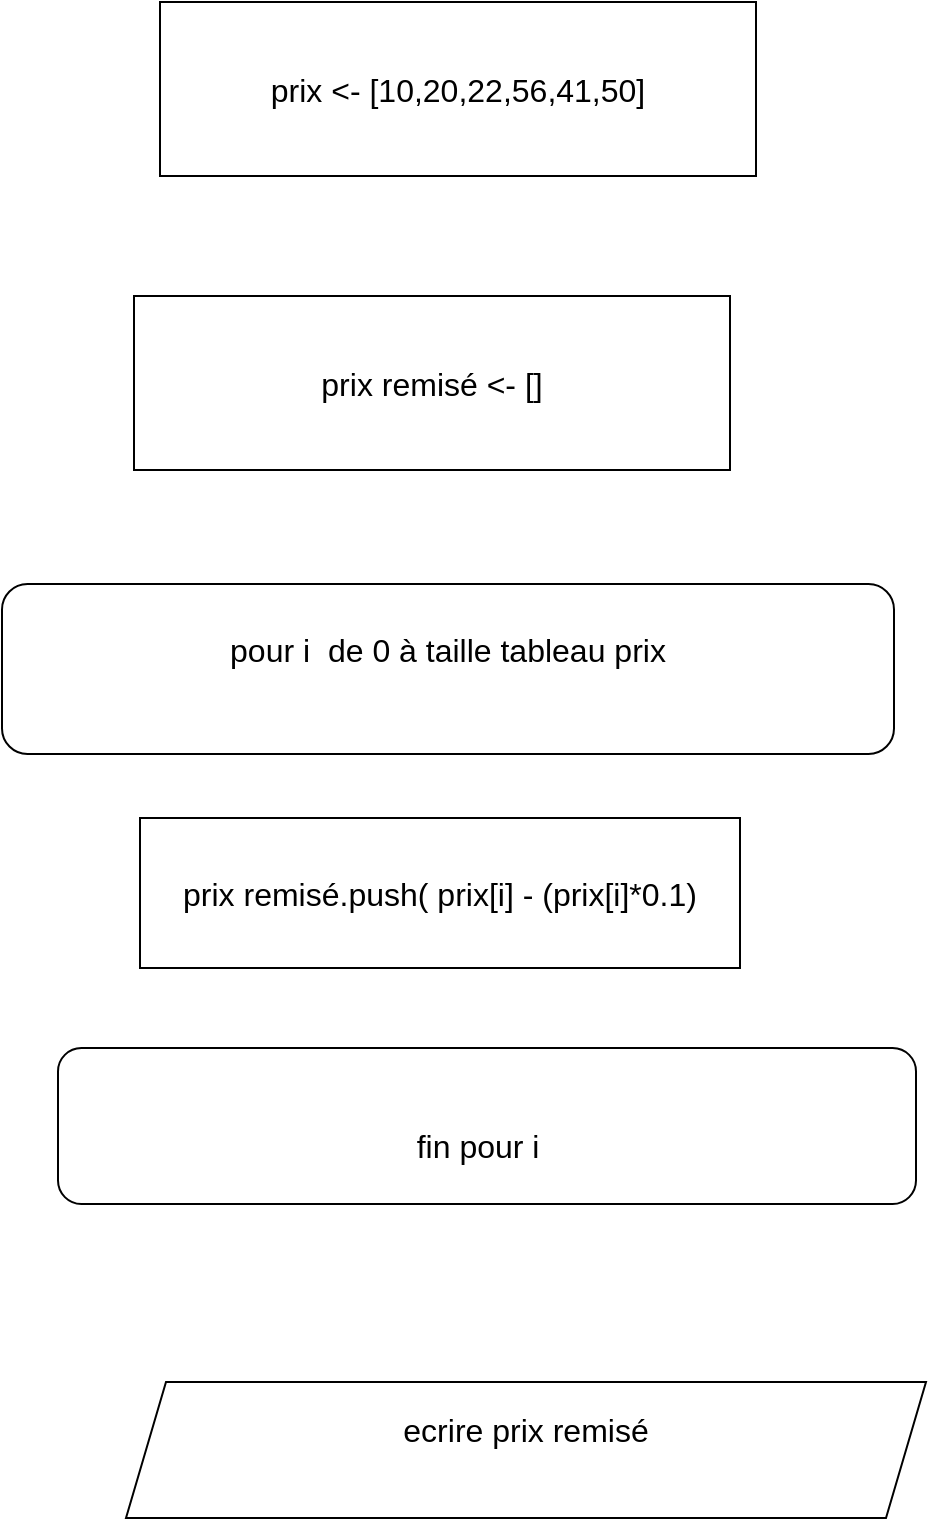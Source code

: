 <mxfile version="22.1.5" type="github">
  <diagram name="Page-1" id="hX3njrNeLMJxXCk_QEPV">
    <mxGraphModel dx="1674" dy="1608" grid="0" gridSize="10" guides="1" tooltips="1" connect="1" arrows="1" fold="1" page="0" pageScale="1" pageWidth="827" pageHeight="1169" math="0" shadow="0">
      <root>
        <mxCell id="0" />
        <mxCell id="1" parent="0" />
        <mxCell id="JGOCP85wa1aESRFla-1a-1" value="prix &amp;lt;- [10,20,22,56,41,50]" style="rounded=0;whiteSpace=wrap;html=1;fontSize=16;" vertex="1" parent="1">
          <mxGeometry x="243" y="-690" width="298" height="87" as="geometry" />
        </mxCell>
        <mxCell id="JGOCP85wa1aESRFla-1a-2" value="prix remisé.push( prix[i] - (prix[i]*0.1)" style="rounded=0;whiteSpace=wrap;html=1;fontSize=16;" vertex="1" parent="1">
          <mxGeometry x="233" y="-282" width="300" height="75" as="geometry" />
        </mxCell>
        <mxCell id="JGOCP85wa1aESRFla-1a-3" value="&#xa;&lt;span style=&quot;color: rgb(0, 0, 0); font-family: Helvetica; font-size: 16px; font-style: normal; font-variant-ligatures: normal; font-variant-caps: normal; font-weight: 400; letter-spacing: normal; orphans: 2; text-align: center; text-indent: 0px; text-transform: none; widows: 2; word-spacing: 0px; -webkit-text-stroke-width: 0px; background-color: rgb(255, 255, 255); text-decoration-thickness: initial; text-decoration-style: initial; text-decoration-color: initial; float: none; display: inline !important;&quot;&gt;pour i&amp;nbsp; de 0 à taille tableau prix&lt;/span&gt;&#xa;&#xa;" style="rounded=1;whiteSpace=wrap;html=1;fontSize=16;" vertex="1" parent="1">
          <mxGeometry x="164" y="-399" width="446" height="85" as="geometry" />
        </mxCell>
        <mxCell id="JGOCP85wa1aESRFla-1a-4" value="prix remisé &amp;lt;- []" style="rounded=0;whiteSpace=wrap;html=1;fontSize=16;" vertex="1" parent="1">
          <mxGeometry x="230" y="-543" width="298" height="87" as="geometry" />
        </mxCell>
        <mxCell id="JGOCP85wa1aESRFla-1a-5" value="&lt;br&gt;&lt;span style=&quot;border-color: var(--border-color); color: rgb(0, 0, 0); font-family: Helvetica; font-size: 16px; font-style: normal; font-variant-ligatures: normal; font-variant-caps: normal; font-weight: 400; letter-spacing: normal; orphans: 2; text-align: center; text-indent: 0px; text-transform: none; widows: 2; word-spacing: 0px; -webkit-text-stroke-width: 0px; text-decoration-thickness: initial; text-decoration-style: initial; text-decoration-color: initial; background-color: rgb(255, 255, 255); float: none; display: inline !important;&quot;&gt;fin pour i&amp;nbsp;&lt;span&gt;&amp;nbsp;&lt;/span&gt;&lt;/span&gt;" style="rounded=1;whiteSpace=wrap;html=1;fontSize=16;" vertex="1" parent="1">
          <mxGeometry x="192" y="-167" width="429" height="78" as="geometry" />
        </mxCell>
        <mxCell id="JGOCP85wa1aESRFla-1a-7" value="ecrire prix remisé&lt;br&gt;&amp;nbsp;" style="shape=parallelogram;perimeter=parallelogramPerimeter;whiteSpace=wrap;html=1;fixedSize=1;fontSize=16;" vertex="1" parent="1">
          <mxGeometry x="226" width="400" height="68" as="geometry" />
        </mxCell>
      </root>
    </mxGraphModel>
  </diagram>
</mxfile>
